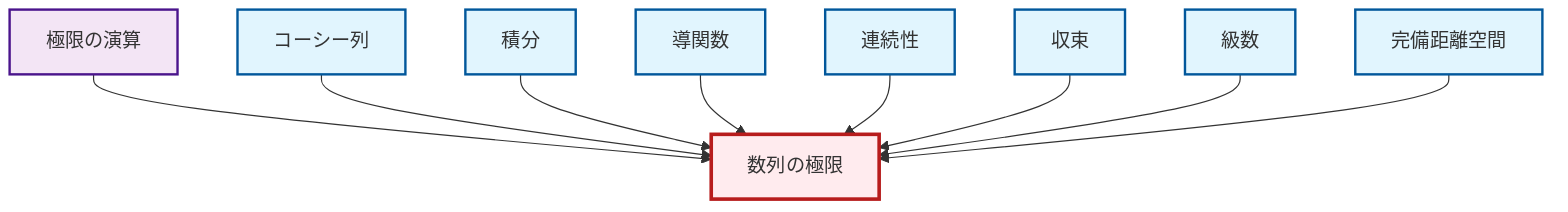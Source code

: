 graph TD
    classDef definition fill:#e1f5fe,stroke:#01579b,stroke-width:2px
    classDef theorem fill:#f3e5f5,stroke:#4a148c,stroke-width:2px
    classDef axiom fill:#fff3e0,stroke:#e65100,stroke-width:2px
    classDef example fill:#e8f5e9,stroke:#1b5e20,stroke-width:2px
    classDef current fill:#ffebee,stroke:#b71c1c,stroke-width:3px
    def-convergence["収束"]:::definition
    def-limit["数列の極限"]:::definition
    def-cauchy-sequence["コーシー列"]:::definition
    def-derivative["導関数"]:::definition
    def-continuity["連続性"]:::definition
    def-complete-metric-space["完備距離空間"]:::definition
    def-series["級数"]:::definition
    def-integral["積分"]:::definition
    thm-limit-arithmetic["極限の演算"]:::theorem
    thm-limit-arithmetic --> def-limit
    def-cauchy-sequence --> def-limit
    def-integral --> def-limit
    def-derivative --> def-limit
    def-continuity --> def-limit
    def-convergence --> def-limit
    def-series --> def-limit
    def-complete-metric-space --> def-limit
    class def-limit current